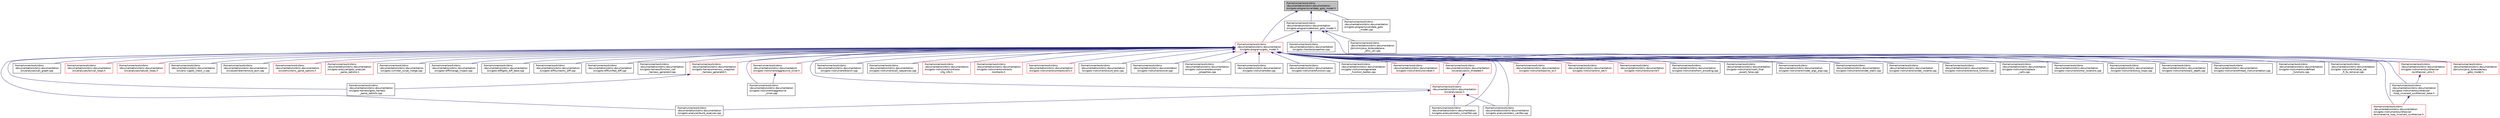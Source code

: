digraph "/home/runner/work/cbmc-documentation/cbmc-documentation/src/goto-programs/validate_goto_model.h"
{
 // LATEX_PDF_SIZE
  bgcolor="transparent";
  edge [fontname="Helvetica",fontsize="10",labelfontname="Helvetica",labelfontsize="10"];
  node [fontname="Helvetica",fontsize="10",shape=record];
  Node1 [label="/home/runner/work/cbmc\l-documentation/cbmc-documentation\l/src/goto-programs/validate_goto_model.h",height=0.2,width=0.4,color="black", fillcolor="grey75", style="filled", fontcolor="black",tooltip=" "];
  Node1 -> Node2 [dir="back",color="midnightblue",fontsize="10",style="solid",fontname="Helvetica"];
  Node2 [label="/home/runner/work/cbmc\l-documentation/cbmc-documentation\l/src/goto-programs/abstract_goto_model.h",height=0.2,width=0.4,color="black",URL="$abstract__goto__model_8h.html",tooltip=" "];
  Node2 -> Node3 [dir="back",color="midnightblue",fontsize="10",style="solid",fontname="Helvetica"];
  Node3 [label="/home/runner/work/cbmc\l-documentation/cbmc-documentation\l/src/goto-checker/properties.cpp",height=0.2,width=0.4,color="black",URL="$properties_8cpp.html",tooltip=" "];
  Node2 -> Node4 [dir="back",color="midnightblue",fontsize="10",style="solid",fontname="Helvetica"];
  Node4 [label="/home/runner/work/cbmc\l-documentation/cbmc-documentation\l/src/goto-programs/goto_model.h",height=0.2,width=0.4,color="red",URL="$goto__model_8h.html",tooltip=" "];
  Node4 -> Node5 [dir="back",color="midnightblue",fontsize="10",style="solid",fontname="Helvetica"];
  Node5 [label="/home/runner/work/cbmc\l-documentation/cbmc-documentation\l/src/analyses/ai.h",height=0.2,width=0.4,color="red",URL="$ai_8h.html",tooltip=" "];
  Node5 -> Node9 [dir="back",color="midnightblue",fontsize="10",style="solid",fontname="Helvetica"];
  Node9 [label="/home/runner/work/cbmc\l-documentation/cbmc-documentation\l/src/goto-analyzer/build_analyzer.cpp",height=0.2,width=0.4,color="black",URL="$build__analyzer_8cpp.html",tooltip=" "];
  Node5 -> Node41 [dir="back",color="midnightblue",fontsize="10",style="solid",fontname="Helvetica"];
  Node41 [label="/home/runner/work/cbmc\l-documentation/cbmc-documentation\l/src/goto-analyzer/static_simplifier.cpp",height=0.2,width=0.4,color="black",URL="$static__simplifier_8cpp.html",tooltip=" "];
  Node5 -> Node42 [dir="back",color="midnightblue",fontsize="10",style="solid",fontname="Helvetica"];
  Node42 [label="/home/runner/work/cbmc\l-documentation/cbmc-documentation\l/src/goto-analyzer/static_verifier.cpp",height=0.2,width=0.4,color="black",URL="$static__verifier_8cpp.html",tooltip=" "];
  Node4 -> Node44 [dir="back",color="midnightblue",fontsize="10",style="solid",fontname="Helvetica"];
  Node44 [label="/home/runner/work/cbmc\l-documentation/cbmc-documentation\l/src/analyses/is_threaded.h",height=0.2,width=0.4,color="red",URL="$is__threaded_8h.html",tooltip=" "];
  Node44 -> Node5 [dir="back",color="midnightblue",fontsize="10",style="solid",fontname="Helvetica"];
  Node4 -> Node47 [dir="back",color="midnightblue",fontsize="10",style="solid",fontname="Helvetica"];
  Node47 [label="/home/runner/work/cbmc\l-documentation/cbmc-documentation\l/src/analyses/call_graph.cpp",height=0.2,width=0.4,color="black",URL="$call__graph_8cpp.html",tooltip=" "];
  Node4 -> Node48 [dir="back",color="midnightblue",fontsize="10",style="solid",fontname="Helvetica"];
  Node48 [label="/home/runner/work/cbmc\l-documentation/cbmc-documentation\l/src/analyses/lexical_loops.h",height=0.2,width=0.4,color="red",URL="$lexical__loops_8h.html",tooltip=" "];
  Node4 -> Node113 [dir="back",color="midnightblue",fontsize="10",style="solid",fontname="Helvetica"];
  Node113 [label="/home/runner/work/cbmc\l-documentation/cbmc-documentation\l/src/analyses/natural_loops.h",height=0.2,width=0.4,color="red",URL="$natural__loops_8h.html",tooltip=" "];
  Node4 -> Node149 [dir="back",color="midnightblue",fontsize="10",style="solid",fontname="Helvetica"];
  Node149 [label="/home/runner/work/cbmc\l-documentation/cbmc-documentation\l/src/ansi-c/goto_check_c.cpp",height=0.2,width=0.4,color="black",URL="$goto__check__c_8cpp.html",tooltip=" "];
  Node4 -> Node150 [dir="back",color="midnightblue",fontsize="10",style="solid",fontname="Helvetica"];
  Node150 [label="/home/runner/work/cbmc\l-documentation/cbmc-documentation\l/src/assembler/remove_asm.cpp",height=0.2,width=0.4,color="black",URL="$remove__asm_8cpp.html",tooltip=" "];
  Node4 -> Node151 [dir="back",color="midnightblue",fontsize="10",style="solid",fontname="Helvetica"];
  Node151 [label="/home/runner/work/cbmc\l-documentation/cbmc-documentation\l/src/cbmc/cbmc_parse_options.h",height=0.2,width=0.4,color="red",URL="$cbmc__parse__options_8h.html",tooltip=" "];
  Node4 -> Node9 [dir="back",color="midnightblue",fontsize="10",style="solid",fontname="Helvetica"];
  Node4 -> Node154 [dir="back",color="midnightblue",fontsize="10",style="solid",fontname="Helvetica"];
  Node154 [label="/home/runner/work/cbmc\l-documentation/cbmc-documentation\l/src/goto-analyzer/goto_analyzer\l_parse_options.h",height=0.2,width=0.4,color="red",URL="$goto__analyzer__parse__options_8h.html",tooltip=" "];
  Node4 -> Node41 [dir="back",color="midnightblue",fontsize="10",style="solid",fontname="Helvetica"];
  Node4 -> Node42 [dir="back",color="midnightblue",fontsize="10",style="solid",fontname="Helvetica"];
  Node4 -> Node157 [dir="back",color="midnightblue",fontsize="10",style="solid",fontname="Helvetica"];
  Node157 [label="/home/runner/work/cbmc\l-documentation/cbmc-documentation\l/src/goto-cc/linker_script_merge.cpp",height=0.2,width=0.4,color="black",URL="$linker__script__merge_8cpp.html",tooltip=" "];
  Node4 -> Node18 [dir="back",color="midnightblue",fontsize="10",style="solid",fontname="Helvetica"];
  Node18 [label="/home/runner/work/cbmc\l-documentation/cbmc-documentation\l/src/goto-diff/change_impact.cpp",height=0.2,width=0.4,color="black",URL="$change__impact_8cpp.html",tooltip=" "];
  Node4 -> Node158 [dir="back",color="midnightblue",fontsize="10",style="solid",fontname="Helvetica"];
  Node158 [label="/home/runner/work/cbmc\l-documentation/cbmc-documentation\l/src/goto-diff/goto_diff_base.cpp",height=0.2,width=0.4,color="black",URL="$goto__diff__base_8cpp.html",tooltip=" "];
  Node4 -> Node159 [dir="back",color="midnightblue",fontsize="10",style="solid",fontname="Helvetica"];
  Node159 [label="/home/runner/work/cbmc\l-documentation/cbmc-documentation\l/src/goto-diff/syntactic_diff.cpp",height=0.2,width=0.4,color="black",URL="$syntactic__diff_8cpp.html",tooltip=" "];
  Node4 -> Node160 [dir="back",color="midnightblue",fontsize="10",style="solid",fontname="Helvetica"];
  Node160 [label="/home/runner/work/cbmc\l-documentation/cbmc-documentation\l/src/goto-diff/unified_diff.cpp",height=0.2,width=0.4,color="black",URL="$unified__diff_8cpp.html",tooltip=" "];
  Node4 -> Node161 [dir="back",color="midnightblue",fontsize="10",style="solid",fontname="Helvetica"];
  Node161 [label="/home/runner/work/cbmc\l-documentation/cbmc-documentation\l/src/goto-harness/function_call\l_harness_generator.cpp",height=0.2,width=0.4,color="black",URL="$function__call__harness__generator_8cpp.html",tooltip=" "];
  Node4 -> Node162 [dir="back",color="midnightblue",fontsize="10",style="solid",fontname="Helvetica"];
  Node162 [label="/home/runner/work/cbmc\l-documentation/cbmc-documentation\l/src/goto-harness/goto_harness\l_parse_options.cpp",height=0.2,width=0.4,color="black",URL="$goto__harness__parse__options_8cpp.html",tooltip=" "];
  Node4 -> Node163 [dir="back",color="midnightblue",fontsize="10",style="solid",fontname="Helvetica"];
  Node163 [label="/home/runner/work/cbmc\l-documentation/cbmc-documentation\l/src/goto-harness/memory_snapshot\l_harness_generator.h",height=0.2,width=0.4,color="red",URL="$memory__snapshot__harness__generator_8h.html",tooltip=" "];
  Node163 -> Node162 [dir="back",color="midnightblue",fontsize="10",style="solid",fontname="Helvetica"];
  Node4 -> Node165 [dir="back",color="midnightblue",fontsize="10",style="solid",fontname="Helvetica"];
  Node165 [label="/home/runner/work/cbmc\l-documentation/cbmc-documentation\l/src/goto-instrument/aggressive_slicer.h",height=0.2,width=0.4,color="red",URL="$aggressive__slicer_8h.html",tooltip=" "];
  Node165 -> Node166 [dir="back",color="midnightblue",fontsize="10",style="solid",fontname="Helvetica"];
  Node166 [label="/home/runner/work/cbmc\l-documentation/cbmc-documentation\l/src/goto-instrument/aggressive\l_slicer.cpp",height=0.2,width=0.4,color="black",URL="$aggressive__slicer_8cpp.html",tooltip=" "];
  Node4 -> Node166 [dir="back",color="midnightblue",fontsize="10",style="solid",fontname="Helvetica"];
  Node4 -> Node167 [dir="back",color="midnightblue",fontsize="10",style="solid",fontname="Helvetica"];
  Node167 [label="/home/runner/work/cbmc\l-documentation/cbmc-documentation\l/src/goto-instrument/branch.cpp",height=0.2,width=0.4,color="black",URL="$branch_8cpp.html",tooltip=" "];
  Node4 -> Node168 [dir="back",color="midnightblue",fontsize="10",style="solid",fontname="Helvetica"];
  Node168 [label="/home/runner/work/cbmc\l-documentation/cbmc-documentation\l/src/goto-instrument/call_sequences.cpp",height=0.2,width=0.4,color="black",URL="$call__sequences_8cpp.html",tooltip=" "];
  Node4 -> Node131 [dir="back",color="midnightblue",fontsize="10",style="solid",fontname="Helvetica"];
  Node131 [label="/home/runner/work/cbmc\l-documentation/cbmc-documentation\l/src/goto-instrument/contracts\l/cfg_info.h",height=0.2,width=0.4,color="red",URL="$cfg__info_8h.html",tooltip=" "];
  Node4 -> Node134 [dir="back",color="midnightblue",fontsize="10",style="solid",fontname="Helvetica"];
  Node134 [label="/home/runner/work/cbmc\l-documentation/cbmc-documentation\l/src/goto-instrument/contracts\l/contracts.h",height=0.2,width=0.4,color="red",URL="$contracts_8h.html",tooltip=" "];
  Node4 -> Node169 [dir="back",color="midnightblue",fontsize="10",style="solid",fontname="Helvetica"];
  Node169 [label="/home/runner/work/cbmc\l-documentation/cbmc-documentation\l/src/goto-instrument/contracts/utils.h",height=0.2,width=0.4,color="red",URL="$utils_8h.html",tooltip=" "];
  Node4 -> Node174 [dir="back",color="midnightblue",fontsize="10",style="solid",fontname="Helvetica"];
  Node174 [label="/home/runner/work/cbmc\l-documentation/cbmc-documentation\l/src/goto-instrument/count_eloc.cpp",height=0.2,width=0.4,color="black",URL="$count__eloc_8cpp.html",tooltip=" "];
  Node4 -> Node175 [dir="back",color="midnightblue",fontsize="10",style="solid",fontname="Helvetica"];
  Node175 [label="/home/runner/work/cbmc\l-documentation/cbmc-documentation\l/src/goto-instrument/cover.cpp",height=0.2,width=0.4,color="black",URL="$cover_8cpp.html",tooltip=" "];
  Node4 -> Node176 [dir="back",color="midnightblue",fontsize="10",style="solid",fontname="Helvetica"];
  Node176 [label="/home/runner/work/cbmc\l-documentation/cbmc-documentation\l/src/goto-instrument/document\l_properties.cpp",height=0.2,width=0.4,color="black",URL="$document__properties_8cpp.html",tooltip=" "];
  Node4 -> Node177 [dir="back",color="midnightblue",fontsize="10",style="solid",fontname="Helvetica"];
  Node177 [label="/home/runner/work/cbmc\l-documentation/cbmc-documentation\l/src/goto-instrument/dot.cpp",height=0.2,width=0.4,color="black",URL="$dot_8cpp.html",tooltip=" "];
  Node4 -> Node178 [dir="back",color="midnightblue",fontsize="10",style="solid",fontname="Helvetica"];
  Node178 [label="/home/runner/work/cbmc\l-documentation/cbmc-documentation\l/src/goto-instrument/function.cpp",height=0.2,width=0.4,color="black",URL="$function_8cpp.html",tooltip=" "];
  Node4 -> Node179 [dir="back",color="midnightblue",fontsize="10",style="solid",fontname="Helvetica"];
  Node179 [label="/home/runner/work/cbmc\l-documentation/cbmc-documentation\l/src/goto-instrument/generate\l_function_bodies.cpp",height=0.2,width=0.4,color="black",URL="$generate__function__bodies_8cpp.html",tooltip=" "];
  Node4 -> Node180 [dir="back",color="midnightblue",fontsize="10",style="solid",fontname="Helvetica"];
  Node180 [label="/home/runner/work/cbmc\l-documentation/cbmc-documentation\l/src/goto-instrument/unwindset.h",height=0.2,width=0.4,color="red",URL="$unwindset_8h.html",tooltip=" "];
  Node4 -> Node143 [dir="back",color="midnightblue",fontsize="10",style="solid",fontname="Helvetica"];
  Node143 [label="/home/runner/work/cbmc\l-documentation/cbmc-documentation\l/src/goto-instrument/synthesizer\l/enumerative_loop_invariant_synthesizer.h",height=0.2,width=0.4,color="red",URL="$enumerative__loop__invariant__synthesizer_8h.html",tooltip=" "];
  Node4 -> Node142 [dir="back",color="midnightblue",fontsize="10",style="solid",fontname="Helvetica"];
  Node142 [label="/home/runner/work/cbmc\l-documentation/cbmc-documentation\l/src/goto-instrument/synthesizer\l/loop_invariant_synthesizer_base.h",height=0.2,width=0.4,color="black",URL="$loop__invariant__synthesizer__base_8h.html",tooltip=" "];
  Node142 -> Node143 [dir="back",color="midnightblue",fontsize="10",style="solid",fontname="Helvetica"];
  Node4 -> Node141 [dir="back",color="midnightblue",fontsize="10",style="solid",fontname="Helvetica"];
  Node141 [label="/home/runner/work/cbmc\l-documentation/cbmc-documentation\l/src/goto-instrument/synthesizer\l/synthesizer_utils.h",height=0.2,width=0.4,color="red",URL="$synthesizer__utils_8h.html",tooltip=" "];
  Node141 -> Node142 [dir="back",color="midnightblue",fontsize="10",style="solid",fontname="Helvetica"];
  Node4 -> Node191 [dir="back",color="midnightblue",fontsize="10",style="solid",fontname="Helvetica"];
  Node191 [label="/home/runner/work/cbmc\l-documentation/cbmc-documentation\l/src/goto-instrument/points_to.h",height=0.2,width=0.4,color="red",URL="$points__to_8h.html",tooltip=" "];
  Node4 -> Node193 [dir="back",color="midnightblue",fontsize="10",style="solid",fontname="Helvetica"];
  Node193 [label="/home/runner/work/cbmc\l-documentation/cbmc-documentation\l/src/goto-instrument/rw_set.h",height=0.2,width=0.4,color="red",URL="$rw__set_8h.html",tooltip=" "];
  Node4 -> Node201 [dir="back",color="midnightblue",fontsize="10",style="solid",fontname="Helvetica"];
  Node201 [label="/home/runner/work/cbmc\l-documentation/cbmc-documentation\l/src/goto-instrument/unwind.h",height=0.2,width=0.4,color="red",URL="$unwind_8h.html",tooltip=" "];
  Node4 -> Node202 [dir="back",color="midnightblue",fontsize="10",style="solid",fontname="Helvetica"];
  Node202 [label="/home/runner/work/cbmc\l-documentation/cbmc-documentation\l/src/goto-instrument/horn_encoding.cpp",height=0.2,width=0.4,color="black",URL="$horn__encoding_8cpp.html",tooltip=" "];
  Node4 -> Node203 [dir="back",color="midnightblue",fontsize="10",style="solid",fontname="Helvetica"];
  Node203 [label="/home/runner/work/cbmc\l-documentation/cbmc-documentation\l/src/goto-instrument/insert_final\l_assert_false.cpp",height=0.2,width=0.4,color="black",URL="$insert__final__assert__false_8cpp.html",tooltip=" "];
  Node4 -> Node204 [dir="back",color="midnightblue",fontsize="10",style="solid",fontname="Helvetica"];
  Node204 [label="/home/runner/work/cbmc\l-documentation/cbmc-documentation\l/src/goto-instrument/model_argc_argv.cpp",height=0.2,width=0.4,color="black",URL="$model__argc__argv_8cpp.html",tooltip=" "];
  Node4 -> Node205 [dir="back",color="midnightblue",fontsize="10",style="solid",fontname="Helvetica"];
  Node205 [label="/home/runner/work/cbmc\l-documentation/cbmc-documentation\l/src/goto-instrument/nondet_static.cpp",height=0.2,width=0.4,color="black",URL="$nondet__static_8cpp.html",tooltip=" "];
  Node4 -> Node206 [dir="back",color="midnightblue",fontsize="10",style="solid",fontname="Helvetica"];
  Node206 [label="/home/runner/work/cbmc\l-documentation/cbmc-documentation\l/src/goto-instrument/nondet_volatile.cpp",height=0.2,width=0.4,color="black",URL="$nondet__volatile_8cpp.html",tooltip=" "];
  Node4 -> Node207 [dir="back",color="midnightblue",fontsize="10",style="solid",fontname="Helvetica"];
  Node207 [label="/home/runner/work/cbmc\l-documentation/cbmc-documentation\l/src/goto-instrument/remove_function.cpp",height=0.2,width=0.4,color="black",URL="$remove__function_8cpp.html",tooltip=" "];
  Node4 -> Node208 [dir="back",color="midnightblue",fontsize="10",style="solid",fontname="Helvetica"];
  Node208 [label="/home/runner/work/cbmc\l-documentation/cbmc-documentation\l/src/goto-instrument/replace\l_calls.cpp",height=0.2,width=0.4,color="black",URL="$replace__calls_8cpp.html",tooltip=" "];
  Node4 -> Node209 [dir="back",color="midnightblue",fontsize="10",style="solid",fontname="Helvetica"];
  Node209 [label="/home/runner/work/cbmc\l-documentation/cbmc-documentation\l/src/goto-instrument/show_locations.cpp",height=0.2,width=0.4,color="black",URL="$show__locations_8cpp.html",tooltip=" "];
  Node4 -> Node210 [dir="back",color="midnightblue",fontsize="10",style="solid",fontname="Helvetica"];
  Node210 [label="/home/runner/work/cbmc\l-documentation/cbmc-documentation\l/src/goto-instrument/skip_loops.cpp",height=0.2,width=0.4,color="black",URL="$skip__loops_8cpp.html",tooltip=" "];
  Node4 -> Node211 [dir="back",color="midnightblue",fontsize="10",style="solid",fontname="Helvetica"];
  Node211 [label="/home/runner/work/cbmc\l-documentation/cbmc-documentation\l/src/goto-instrument/stack_depth.cpp",height=0.2,width=0.4,color="black",URL="$stack__depth_8cpp.html",tooltip=" "];
  Node4 -> Node212 [dir="back",color="midnightblue",fontsize="10",style="solid",fontname="Helvetica"];
  Node212 [label="/home/runner/work/cbmc\l-documentation/cbmc-documentation\l/src/goto-instrument/thread_instrumentation.cpp",height=0.2,width=0.4,color="black",URL="$thread__instrumentation_8cpp.html",tooltip=" "];
  Node4 -> Node213 [dir="back",color="midnightblue",fontsize="10",style="solid",fontname="Helvetica"];
  Node213 [label="/home/runner/work/cbmc\l-documentation/cbmc-documentation\l/src/goto-instrument/undefined\l_functions.cpp",height=0.2,width=0.4,color="black",URL="$undefined__functions_8cpp.html",tooltip=" "];
  Node4 -> Node214 [dir="back",color="midnightblue",fontsize="10",style="solid",fontname="Helvetica"];
  Node214 [label="/home/runner/work/cbmc\l-documentation/cbmc-documentation\l/src/goto-instrument/value_set\l_fi_fp_removal.cpp",height=0.2,width=0.4,color="black",URL="$value__set__fi__fp__removal_8cpp.html",tooltip=" "];
  Node4 -> Node265 [dir="back",color="midnightblue",fontsize="10",style="solid",fontname="Helvetica"];
  Node265 [label="/home/runner/work/cbmc\l-documentation/cbmc-documentation\l/jbmc/src/java_bytecode/lazy\l_goto_model.h",height=0.2,width=0.4,color="red",URL="$lazy__goto__model_8h.html",tooltip="Author: Diffblue Ltd."];
  Node2 -> Node73 [dir="back",color="midnightblue",fontsize="10",style="solid",fontname="Helvetica"];
  Node73 [label="/home/runner/work/cbmc\l-documentation/cbmc-documentation\l/jbmc/src/java_bytecode/java\l_bmc_util.cpp",height=0.2,width=0.4,color="black",URL="$java__bmc__util_8cpp.html",tooltip=" "];
  Node2 -> Node265 [dir="back",color="midnightblue",fontsize="10",style="solid",fontname="Helvetica"];
  Node1 -> Node4 [dir="back",color="midnightblue",fontsize="10",style="solid",fontname="Helvetica"];
  Node1 -> Node275 [dir="back",color="midnightblue",fontsize="10",style="solid",fontname="Helvetica"];
  Node275 [label="/home/runner/work/cbmc\l-documentation/cbmc-documentation\l/src/goto-programs/validate_goto\l_model.cpp",height=0.2,width=0.4,color="black",URL="$validate__goto__model_8cpp.html",tooltip=" "];
}
